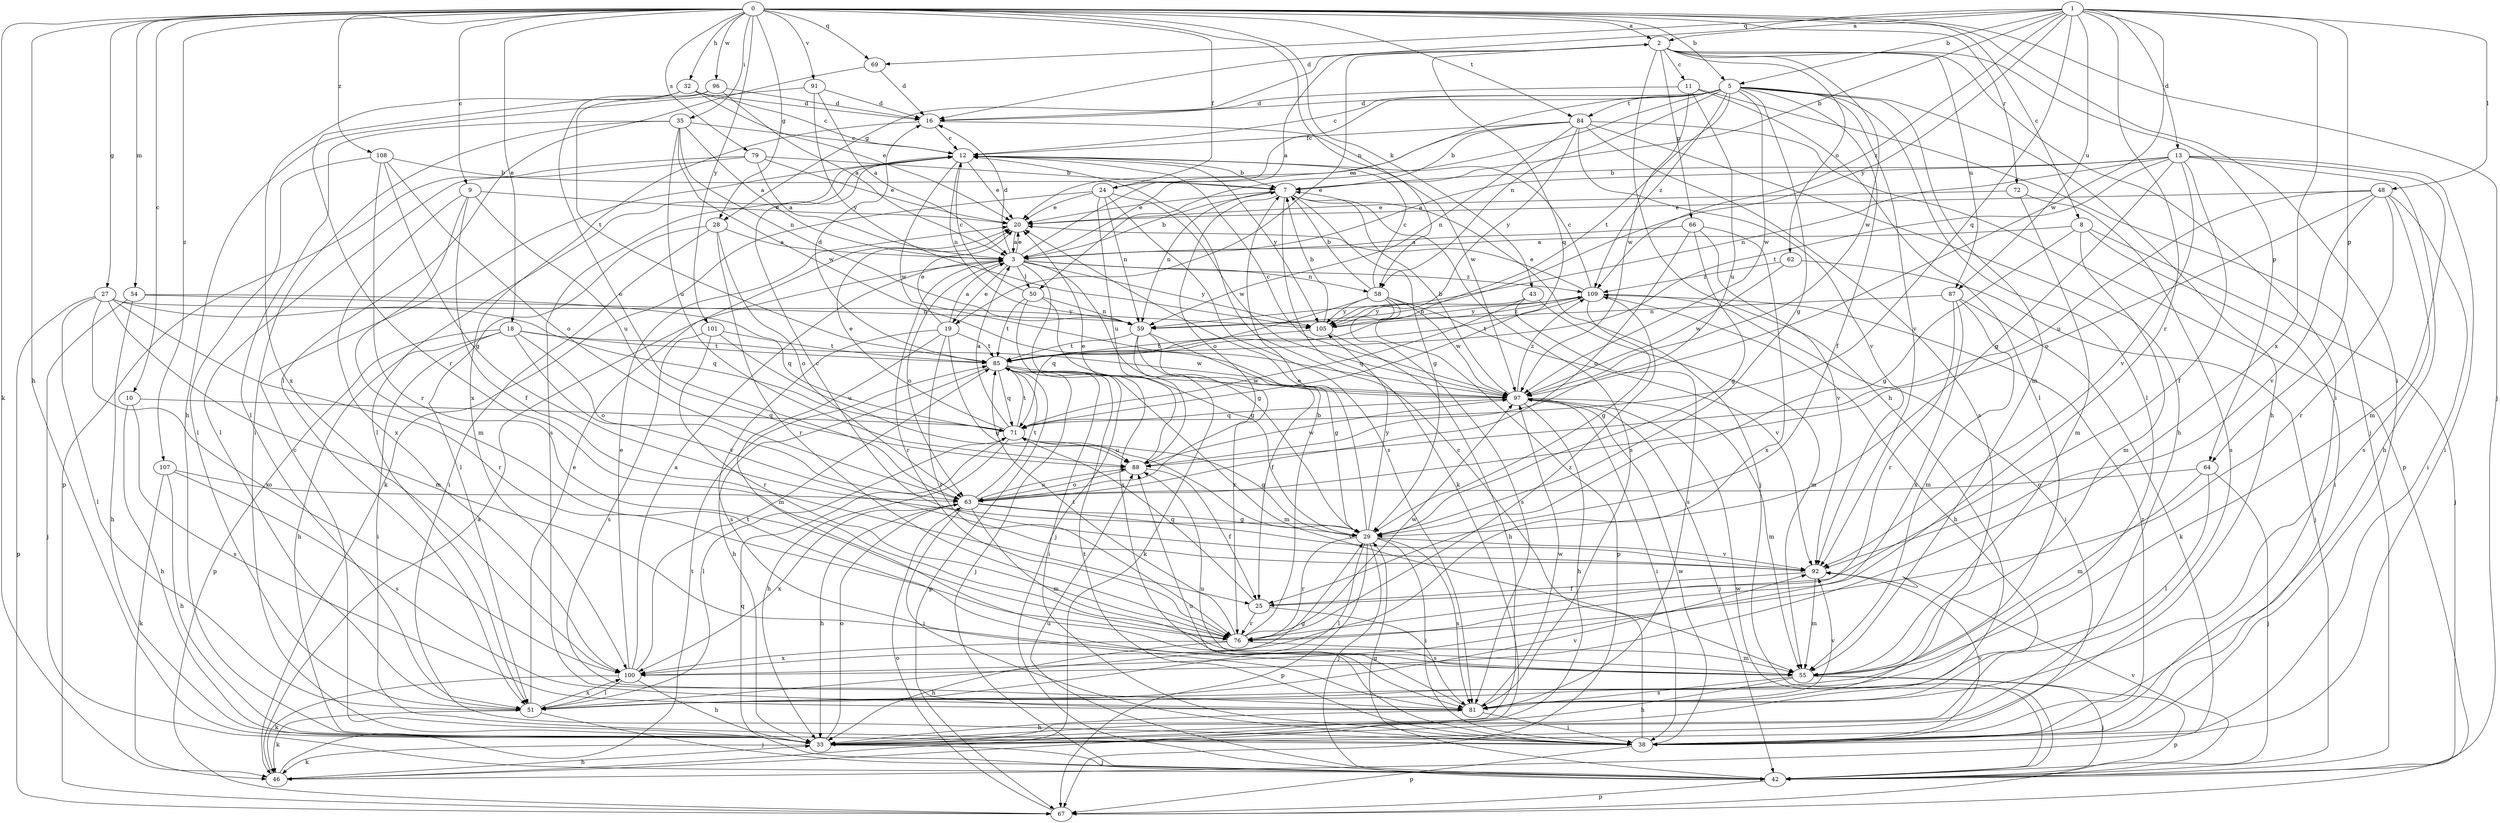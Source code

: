 strict digraph  {
0;
1;
2;
3;
5;
7;
8;
9;
10;
11;
12;
13;
16;
18;
19;
20;
24;
25;
27;
28;
29;
32;
33;
35;
38;
42;
43;
46;
48;
50;
51;
54;
55;
58;
59;
62;
63;
64;
66;
67;
69;
71;
72;
76;
79;
81;
84;
85;
87;
88;
91;
92;
96;
97;
100;
101;
105;
107;
108;
109;
0 -> 2  [label=a];
0 -> 5  [label=b];
0 -> 8  [label=c];
0 -> 9  [label=c];
0 -> 10  [label=c];
0 -> 18  [label=e];
0 -> 24  [label=f];
0 -> 27  [label=g];
0 -> 28  [label=g];
0 -> 32  [label=h];
0 -> 33  [label=h];
0 -> 35  [label=i];
0 -> 38  [label=i];
0 -> 42  [label=j];
0 -> 43  [label=k];
0 -> 46  [label=k];
0 -> 54  [label=m];
0 -> 58  [label=n];
0 -> 69  [label=q];
0 -> 72  [label=r];
0 -> 79  [label=s];
0 -> 84  [label=t];
0 -> 91  [label=v];
0 -> 96  [label=w];
0 -> 101  [label=y];
0 -> 107  [label=z];
0 -> 108  [label=z];
1 -> 2  [label=a];
1 -> 5  [label=b];
1 -> 7  [label=b];
1 -> 13  [label=d];
1 -> 16  [label=d];
1 -> 48  [label=l];
1 -> 64  [label=p];
1 -> 69  [label=q];
1 -> 71  [label=q];
1 -> 76  [label=r];
1 -> 87  [label=u];
1 -> 97  [label=w];
1 -> 100  [label=x];
1 -> 105  [label=y];
1 -> 109  [label=z];
2 -> 11  [label=c];
2 -> 19  [label=e];
2 -> 28  [label=g];
2 -> 33  [label=h];
2 -> 38  [label=i];
2 -> 62  [label=o];
2 -> 64  [label=p];
2 -> 66  [label=p];
2 -> 71  [label=q];
2 -> 87  [label=u];
2 -> 97  [label=w];
3 -> 2  [label=a];
3 -> 7  [label=b];
3 -> 16  [label=d];
3 -> 19  [label=e];
3 -> 20  [label=e];
3 -> 29  [label=g];
3 -> 50  [label=l];
3 -> 58  [label=n];
3 -> 63  [label=o];
3 -> 76  [label=r];
3 -> 81  [label=s];
3 -> 105  [label=y];
3 -> 109  [label=z];
5 -> 3  [label=a];
5 -> 12  [label=c];
5 -> 16  [label=d];
5 -> 24  [label=f];
5 -> 25  [label=f];
5 -> 29  [label=g];
5 -> 33  [label=h];
5 -> 50  [label=l];
5 -> 51  [label=l];
5 -> 55  [label=m];
5 -> 58  [label=n];
5 -> 84  [label=t];
5 -> 85  [label=t];
5 -> 92  [label=v];
5 -> 97  [label=w];
5 -> 109  [label=z];
7 -> 20  [label=e];
7 -> 29  [label=g];
7 -> 42  [label=j];
7 -> 46  [label=k];
7 -> 59  [label=n];
7 -> 63  [label=o];
7 -> 81  [label=s];
8 -> 3  [label=a];
8 -> 29  [label=g];
8 -> 38  [label=i];
8 -> 42  [label=j];
8 -> 55  [label=m];
9 -> 20  [label=e];
9 -> 25  [label=f];
9 -> 55  [label=m];
9 -> 88  [label=u];
9 -> 100  [label=x];
10 -> 33  [label=h];
10 -> 71  [label=q];
10 -> 81  [label=s];
11 -> 16  [label=d];
11 -> 42  [label=j];
11 -> 51  [label=l];
11 -> 88  [label=u];
11 -> 97  [label=w];
12 -> 7  [label=b];
12 -> 20  [label=e];
12 -> 51  [label=l];
12 -> 59  [label=n];
12 -> 81  [label=s];
12 -> 97  [label=w];
12 -> 105  [label=y];
13 -> 3  [label=a];
13 -> 7  [label=b];
13 -> 25  [label=f];
13 -> 29  [label=g];
13 -> 33  [label=h];
13 -> 38  [label=i];
13 -> 55  [label=m];
13 -> 59  [label=n];
13 -> 85  [label=t];
13 -> 92  [label=v];
16 -> 12  [label=c];
16 -> 97  [label=w];
16 -> 100  [label=x];
18 -> 33  [label=h];
18 -> 38  [label=i];
18 -> 63  [label=o];
18 -> 67  [label=p];
18 -> 85  [label=t];
18 -> 92  [label=v];
18 -> 97  [label=w];
19 -> 3  [label=a];
19 -> 20  [label=e];
19 -> 29  [label=g];
19 -> 55  [label=m];
19 -> 76  [label=r];
19 -> 81  [label=s];
19 -> 85  [label=t];
20 -> 3  [label=a];
24 -> 20  [label=e];
24 -> 46  [label=k];
24 -> 59  [label=n];
24 -> 81  [label=s];
24 -> 88  [label=u];
24 -> 97  [label=w];
25 -> 71  [label=q];
25 -> 76  [label=r];
25 -> 81  [label=s];
27 -> 51  [label=l];
27 -> 55  [label=m];
27 -> 67  [label=p];
27 -> 71  [label=q];
27 -> 76  [label=r];
27 -> 100  [label=x];
27 -> 105  [label=y];
28 -> 3  [label=a];
28 -> 38  [label=i];
28 -> 51  [label=l];
28 -> 63  [label=o];
28 -> 76  [label=r];
29 -> 20  [label=e];
29 -> 38  [label=i];
29 -> 42  [label=j];
29 -> 51  [label=l];
29 -> 67  [label=p];
29 -> 76  [label=r];
29 -> 81  [label=s];
29 -> 92  [label=v];
29 -> 105  [label=y];
32 -> 12  [label=c];
32 -> 16  [label=d];
32 -> 20  [label=e];
32 -> 76  [label=r];
32 -> 100  [label=x];
33 -> 12  [label=c];
33 -> 42  [label=j];
33 -> 46  [label=k];
33 -> 63  [label=o];
35 -> 3  [label=a];
35 -> 12  [label=c];
35 -> 38  [label=i];
35 -> 51  [label=l];
35 -> 59  [label=n];
35 -> 88  [label=u];
35 -> 97  [label=w];
38 -> 12  [label=c];
38 -> 67  [label=p];
38 -> 85  [label=t];
38 -> 88  [label=u];
38 -> 92  [label=v];
38 -> 97  [label=w];
38 -> 109  [label=z];
42 -> 29  [label=g];
42 -> 67  [label=p];
42 -> 71  [label=q];
42 -> 88  [label=u];
42 -> 92  [label=v];
42 -> 97  [label=w];
43 -> 55  [label=m];
43 -> 71  [label=q];
43 -> 81  [label=s];
43 -> 105  [label=y];
46 -> 3  [label=a];
46 -> 33  [label=h];
46 -> 85  [label=t];
48 -> 20  [label=e];
48 -> 38  [label=i];
48 -> 63  [label=o];
48 -> 76  [label=r];
48 -> 81  [label=s];
48 -> 88  [label=u];
48 -> 92  [label=v];
50 -> 12  [label=c];
50 -> 29  [label=g];
50 -> 42  [label=j];
50 -> 59  [label=n];
50 -> 85  [label=t];
51 -> 20  [label=e];
51 -> 29  [label=g];
51 -> 42  [label=j];
51 -> 46  [label=k];
51 -> 92  [label=v];
51 -> 100  [label=x];
54 -> 33  [label=h];
54 -> 42  [label=j];
54 -> 59  [label=n];
54 -> 71  [label=q];
55 -> 33  [label=h];
55 -> 42  [label=j];
55 -> 67  [label=p];
55 -> 81  [label=s];
58 -> 7  [label=b];
58 -> 12  [label=c];
58 -> 67  [label=p];
58 -> 71  [label=q];
58 -> 81  [label=s];
58 -> 92  [label=v];
58 -> 97  [label=w];
58 -> 105  [label=y];
59 -> 25  [label=f];
59 -> 29  [label=g];
59 -> 46  [label=k];
59 -> 76  [label=r];
59 -> 85  [label=t];
62 -> 42  [label=j];
62 -> 97  [label=w];
62 -> 109  [label=z];
63 -> 29  [label=g];
63 -> 33  [label=h];
63 -> 38  [label=i];
63 -> 55  [label=m];
63 -> 85  [label=t];
63 -> 88  [label=u];
63 -> 92  [label=v];
63 -> 100  [label=x];
64 -> 42  [label=j];
64 -> 51  [label=l];
64 -> 55  [label=m];
64 -> 63  [label=o];
66 -> 3  [label=a];
66 -> 29  [label=g];
66 -> 63  [label=o];
66 -> 92  [label=v];
66 -> 100  [label=x];
67 -> 63  [label=o];
69 -> 16  [label=d];
69 -> 51  [label=l];
71 -> 3  [label=a];
71 -> 20  [label=e];
71 -> 29  [label=g];
71 -> 33  [label=h];
71 -> 51  [label=l];
71 -> 85  [label=t];
71 -> 88  [label=u];
72 -> 20  [label=e];
72 -> 55  [label=m];
72 -> 81  [label=s];
76 -> 7  [label=b];
76 -> 33  [label=h];
76 -> 55  [label=m];
76 -> 85  [label=t];
76 -> 97  [label=w];
76 -> 100  [label=x];
76 -> 109  [label=z];
79 -> 3  [label=a];
79 -> 7  [label=b];
79 -> 20  [label=e];
79 -> 51  [label=l];
79 -> 67  [label=p];
81 -> 33  [label=h];
81 -> 38  [label=i];
81 -> 88  [label=u];
81 -> 92  [label=v];
81 -> 97  [label=w];
84 -> 7  [label=b];
84 -> 12  [label=c];
84 -> 20  [label=e];
84 -> 33  [label=h];
84 -> 59  [label=n];
84 -> 67  [label=p];
84 -> 81  [label=s];
84 -> 92  [label=v];
84 -> 105  [label=y];
85 -> 16  [label=d];
85 -> 33  [label=h];
85 -> 38  [label=i];
85 -> 42  [label=j];
85 -> 55  [label=m];
85 -> 67  [label=p];
85 -> 71  [label=q];
85 -> 97  [label=w];
87 -> 46  [label=k];
87 -> 55  [label=m];
87 -> 59  [label=n];
87 -> 76  [label=r];
87 -> 100  [label=x];
88 -> 20  [label=e];
88 -> 25  [label=f];
88 -> 63  [label=o];
88 -> 97  [label=w];
91 -> 3  [label=a];
91 -> 16  [label=d];
91 -> 33  [label=h];
91 -> 105  [label=y];
92 -> 12  [label=c];
92 -> 25  [label=f];
92 -> 55  [label=m];
96 -> 3  [label=a];
96 -> 16  [label=d];
96 -> 63  [label=o];
96 -> 85  [label=t];
97 -> 7  [label=b];
97 -> 12  [label=c];
97 -> 33  [label=h];
97 -> 38  [label=i];
97 -> 42  [label=j];
97 -> 55  [label=m];
97 -> 71  [label=q];
97 -> 109  [label=z];
100 -> 3  [label=a];
100 -> 20  [label=e];
100 -> 33  [label=h];
100 -> 46  [label=k];
100 -> 51  [label=l];
100 -> 85  [label=t];
101 -> 76  [label=r];
101 -> 81  [label=s];
101 -> 85  [label=t];
101 -> 88  [label=u];
105 -> 7  [label=b];
105 -> 33  [label=h];
105 -> 85  [label=t];
105 -> 109  [label=z];
107 -> 33  [label=h];
107 -> 46  [label=k];
107 -> 63  [label=o];
107 -> 81  [label=s];
108 -> 7  [label=b];
108 -> 29  [label=g];
108 -> 51  [label=l];
108 -> 63  [label=o];
108 -> 76  [label=r];
109 -> 12  [label=c];
109 -> 20  [label=e];
109 -> 29  [label=g];
109 -> 33  [label=h];
109 -> 38  [label=i];
109 -> 59  [label=n];
109 -> 85  [label=t];
109 -> 105  [label=y];
}
